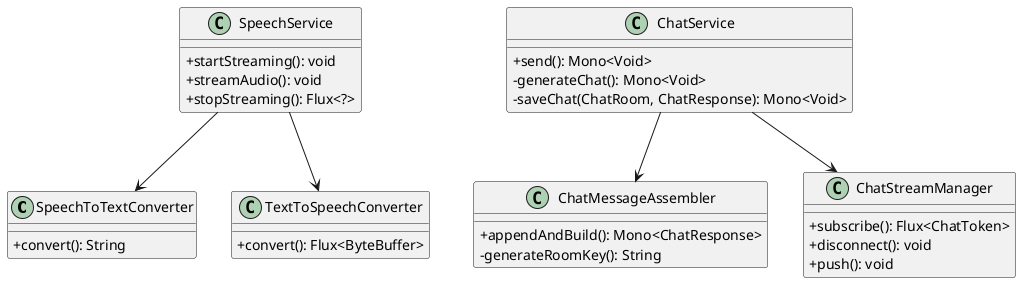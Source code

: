 @startuml
skinparam classAttributeIconSize 0

class SpeechToTextConverter {
  +convert(): String
}

class TextToSpeechConverter {
  +convert(): Flux<ByteBuffer>
}

class SpeechService {
  +startStreaming(): void
  +streamAudio(): void
  +stopStreaming(): Flux<?>
}

class ChatMessageAssembler {
  +appendAndBuild(): Mono<ChatResponse>
  -generateRoomKey(): String
}

class ChatStreamManager {
  +subscribe(): Flux<ChatToken>
  +disconnect(): void
  +push(): void
}

class ChatService {
  +send(): Mono<Void>
  -generateChat(): Mono<Void>
  -saveChat(ChatRoom, ChatResponse): Mono<Void>
}

SpeechService --> SpeechToTextConverter
SpeechService --> TextToSpeechConverter

ChatService --> ChatMessageAssembler
ChatService --> ChatStreamManager

@enduml